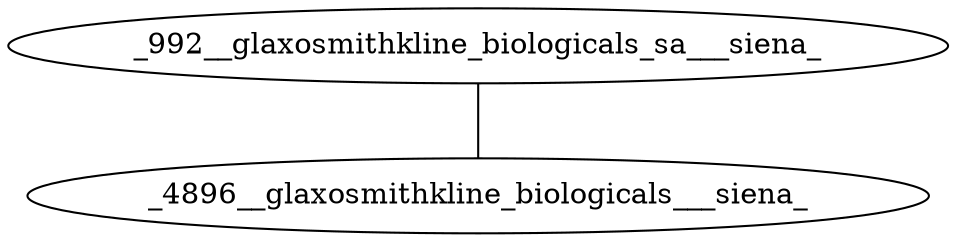 graph {
_992__glaxosmithkline_biologicals_sa___siena_ -- _4896__glaxosmithkline_biologicals___siena_
}